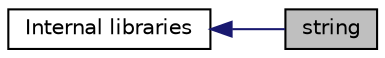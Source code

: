 digraph structs
{
  edge [fontname="Helvetica",fontsize="10",labelfontname="Helvetica",labelfontsize="10"];
  node [fontname="Helvetica",fontsize="10",shape=record];
  rankdir=LR;
  Node0 [label="string",height=0.2,width=0.4,color="black", fillcolor="grey75", style="filled" fontcolor="black"];
  Node1 [label="Internal libraries",height=0.2,width=0.4,color="black", fillcolor="white", style="filled",URL="$d0/dfe/group__intern.html"];
  Node1->Node0 [shape=plaintext, color="midnightblue", dir="back", style="solid"];
}
